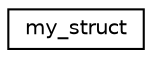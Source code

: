 digraph "Graphical Class Hierarchy"
{
  edge [fontname="Helvetica",fontsize="10",labelfontname="Helvetica",labelfontsize="10"];
  node [fontname="Helvetica",fontsize="10",shape=record];
  rankdir="LR";
  Node0 [label="my_struct",height=0.2,width=0.4,color="black", fillcolor="white", style="filled",URL="$structmy__struct.html"];
}
